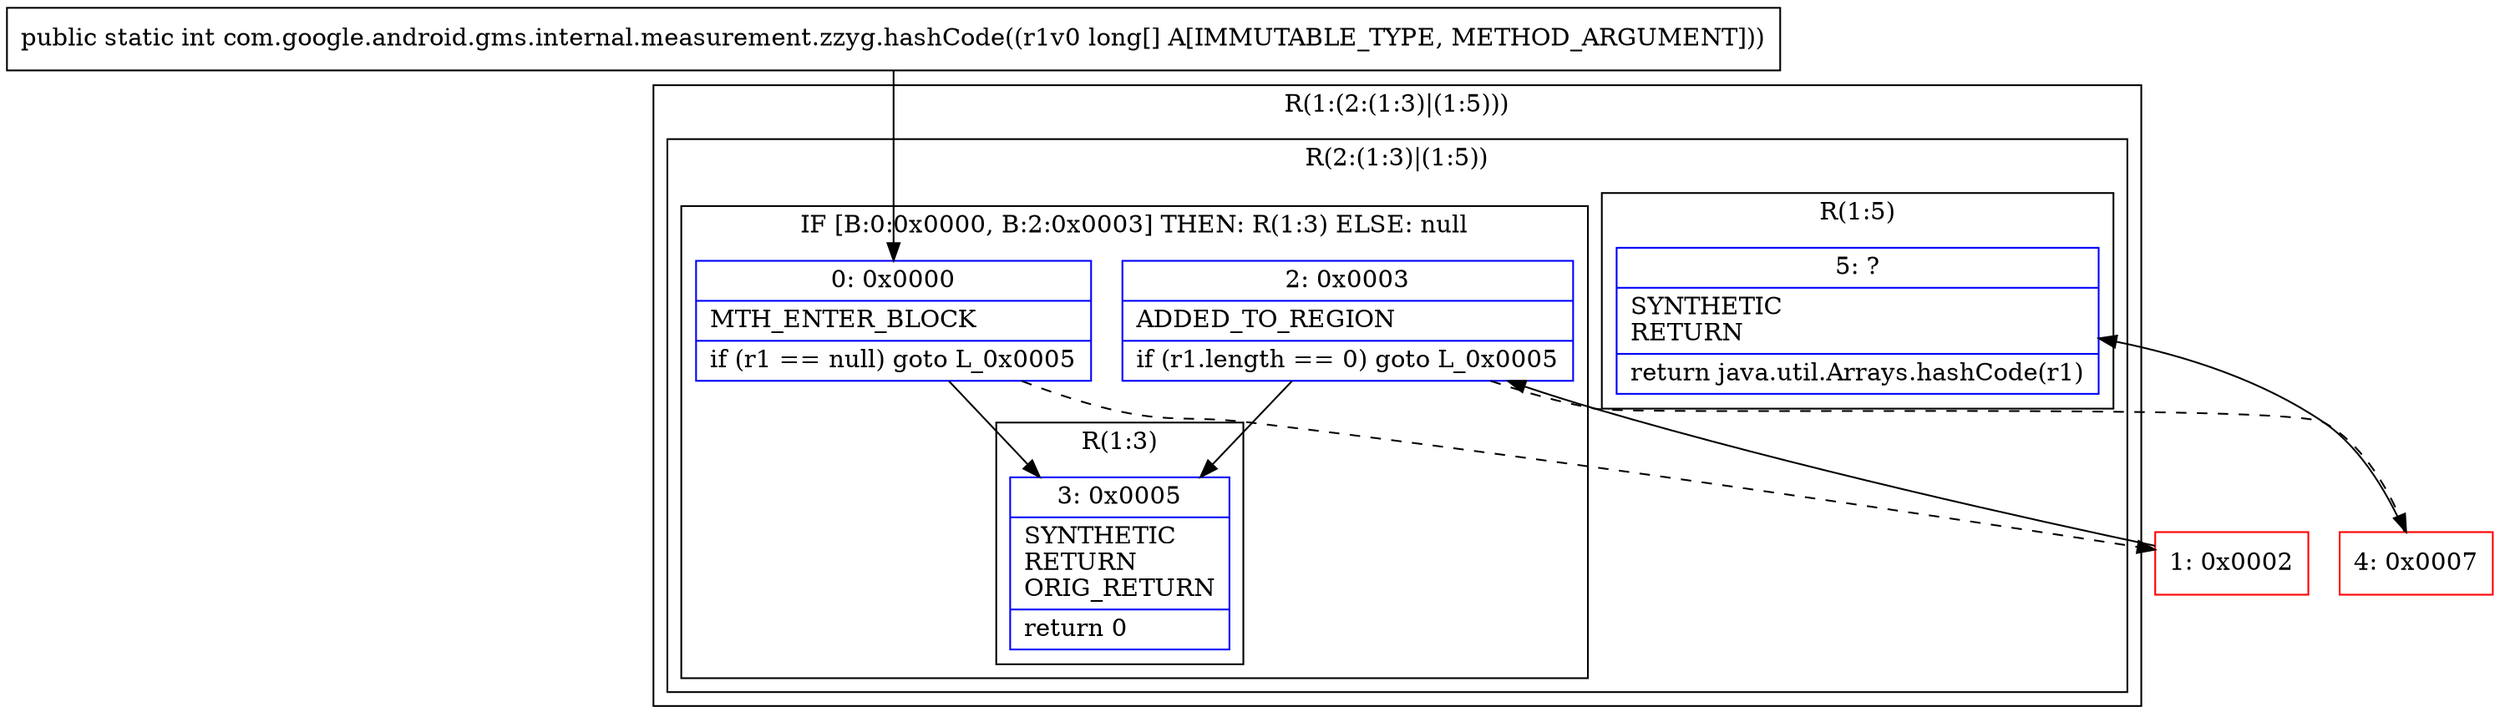 digraph "CFG forcom.google.android.gms.internal.measurement.zzyg.hashCode([J)I" {
subgraph cluster_Region_1107156666 {
label = "R(1:(2:(1:3)|(1:5)))";
node [shape=record,color=blue];
subgraph cluster_Region_1657505216 {
label = "R(2:(1:3)|(1:5))";
node [shape=record,color=blue];
subgraph cluster_IfRegion_1077681607 {
label = "IF [B:0:0x0000, B:2:0x0003] THEN: R(1:3) ELSE: null";
node [shape=record,color=blue];
Node_0 [shape=record,label="{0\:\ 0x0000|MTH_ENTER_BLOCK\l|if (r1 == null) goto L_0x0005\l}"];
Node_2 [shape=record,label="{2\:\ 0x0003|ADDED_TO_REGION\l|if (r1.length == 0) goto L_0x0005\l}"];
subgraph cluster_Region_2007015495 {
label = "R(1:3)";
node [shape=record,color=blue];
Node_3 [shape=record,label="{3\:\ 0x0005|SYNTHETIC\lRETURN\lORIG_RETURN\l|return 0\l}"];
}
}
subgraph cluster_Region_1476896775 {
label = "R(1:5)";
node [shape=record,color=blue];
Node_5 [shape=record,label="{5\:\ ?|SYNTHETIC\lRETURN\l|return java.util.Arrays.hashCode(r1)\l}"];
}
}
}
Node_1 [shape=record,color=red,label="{1\:\ 0x0002}"];
Node_4 [shape=record,color=red,label="{4\:\ 0x0007}"];
MethodNode[shape=record,label="{public static int com.google.android.gms.internal.measurement.zzyg.hashCode((r1v0 long[] A[IMMUTABLE_TYPE, METHOD_ARGUMENT])) }"];
MethodNode -> Node_0;
Node_0 -> Node_1[style=dashed];
Node_0 -> Node_3;
Node_2 -> Node_3;
Node_2 -> Node_4[style=dashed];
Node_1 -> Node_2;
Node_4 -> Node_5;
}

